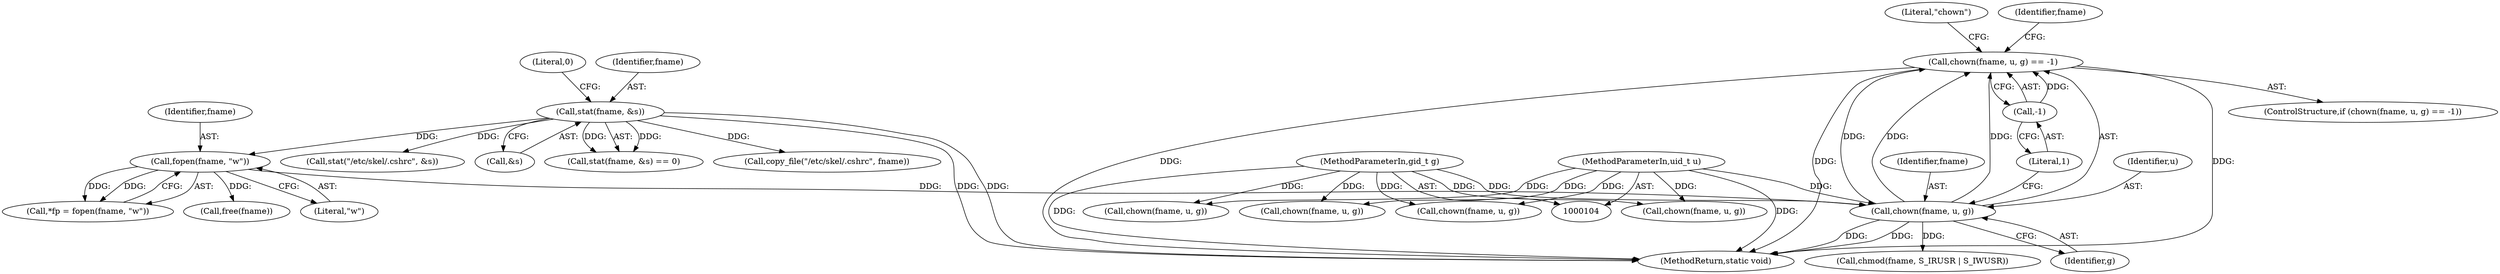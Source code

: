digraph "0_firejail_903fd8a0789ca3cc3c21d84cd0282481515592ef_1@API" {
"1000287" [label="(Call,chown(fname, u, g) == -1)"];
"1000288" [label="(Call,chown(fname, u, g))"];
"1000275" [label="(Call,fopen(fname, \"w\"))"];
"1000228" [label="(Call,stat(fname, &s))"];
"1000106" [label="(MethodParameterIn,uid_t u)"];
"1000107" [label="(MethodParameterIn,gid_t g)"];
"1000292" [label="(Call,-1)"];
"1000288" [label="(Call,chown(fname, u, g))"];
"1000295" [label="(Literal,\"chown\")"];
"1000273" [label="(Call,*fp = fopen(fname, \"w\"))"];
"1000371" [label="(MethodReturn,static void)"];
"1000187" [label="(Call,chown(fname, u, g))"];
"1000277" [label="(Literal,\"w\")"];
"1000232" [label="(Literal,0)"];
"1000286" [label="(ControlStructure,if (chown(fname, u, g) == -1))"];
"1000107" [label="(MethodParameterIn,gid_t g)"];
"1000229" [label="(Identifier,fname)"];
"1000291" [label="(Identifier,g)"];
"1000236" [label="(Call,stat(\"/etc/skel/.cshrc\", &s))"];
"1000292" [label="(Call,-1)"];
"1000275" [label="(Call,fopen(fname, \"w\"))"];
"1000309" [label="(Call,free(fname))"];
"1000299" [label="(Identifier,fname)"];
"1000290" [label="(Identifier,u)"];
"1000159" [label="(Call,chown(fname, u, g))"];
"1000230" [label="(Call,&s)"];
"1000260" [label="(Call,chown(fname, u, g))"];
"1000289" [label="(Identifier,fname)"];
"1000359" [label="(Call,chown(fname, u, g))"];
"1000227" [label="(Call,stat(fname, &s) == 0)"];
"1000287" [label="(Call,chown(fname, u, g) == -1)"];
"1000253" [label="(Call,copy_file(\"/etc/skel/.cshrc\", fname))"];
"1000106" [label="(MethodParameterIn,uid_t u)"];
"1000276" [label="(Identifier,fname)"];
"1000228" [label="(Call,stat(fname, &s))"];
"1000298" [label="(Call,chmod(fname, S_IRUSR | S_IWUSR))"];
"1000293" [label="(Literal,1)"];
"1000287" -> "1000286"  [label="AST: "];
"1000287" -> "1000292"  [label="CFG: "];
"1000288" -> "1000287"  [label="AST: "];
"1000292" -> "1000287"  [label="AST: "];
"1000295" -> "1000287"  [label="CFG: "];
"1000299" -> "1000287"  [label="CFG: "];
"1000287" -> "1000371"  [label="DDG: "];
"1000287" -> "1000371"  [label="DDG: "];
"1000287" -> "1000371"  [label="DDG: "];
"1000288" -> "1000287"  [label="DDG: "];
"1000288" -> "1000287"  [label="DDG: "];
"1000288" -> "1000287"  [label="DDG: "];
"1000292" -> "1000287"  [label="DDG: "];
"1000288" -> "1000291"  [label="CFG: "];
"1000289" -> "1000288"  [label="AST: "];
"1000290" -> "1000288"  [label="AST: "];
"1000291" -> "1000288"  [label="AST: "];
"1000293" -> "1000288"  [label="CFG: "];
"1000288" -> "1000371"  [label="DDG: "];
"1000288" -> "1000371"  [label="DDG: "];
"1000275" -> "1000288"  [label="DDG: "];
"1000106" -> "1000288"  [label="DDG: "];
"1000107" -> "1000288"  [label="DDG: "];
"1000288" -> "1000298"  [label="DDG: "];
"1000275" -> "1000273"  [label="AST: "];
"1000275" -> "1000277"  [label="CFG: "];
"1000276" -> "1000275"  [label="AST: "];
"1000277" -> "1000275"  [label="AST: "];
"1000273" -> "1000275"  [label="CFG: "];
"1000275" -> "1000273"  [label="DDG: "];
"1000275" -> "1000273"  [label="DDG: "];
"1000228" -> "1000275"  [label="DDG: "];
"1000275" -> "1000309"  [label="DDG: "];
"1000228" -> "1000227"  [label="AST: "];
"1000228" -> "1000230"  [label="CFG: "];
"1000229" -> "1000228"  [label="AST: "];
"1000230" -> "1000228"  [label="AST: "];
"1000232" -> "1000228"  [label="CFG: "];
"1000228" -> "1000371"  [label="DDG: "];
"1000228" -> "1000371"  [label="DDG: "];
"1000228" -> "1000227"  [label="DDG: "];
"1000228" -> "1000227"  [label="DDG: "];
"1000228" -> "1000236"  [label="DDG: "];
"1000228" -> "1000253"  [label="DDG: "];
"1000106" -> "1000104"  [label="AST: "];
"1000106" -> "1000371"  [label="DDG: "];
"1000106" -> "1000159"  [label="DDG: "];
"1000106" -> "1000187"  [label="DDG: "];
"1000106" -> "1000260"  [label="DDG: "];
"1000106" -> "1000359"  [label="DDG: "];
"1000107" -> "1000104"  [label="AST: "];
"1000107" -> "1000371"  [label="DDG: "];
"1000107" -> "1000159"  [label="DDG: "];
"1000107" -> "1000187"  [label="DDG: "];
"1000107" -> "1000260"  [label="DDG: "];
"1000107" -> "1000359"  [label="DDG: "];
"1000292" -> "1000293"  [label="CFG: "];
"1000293" -> "1000292"  [label="AST: "];
}
